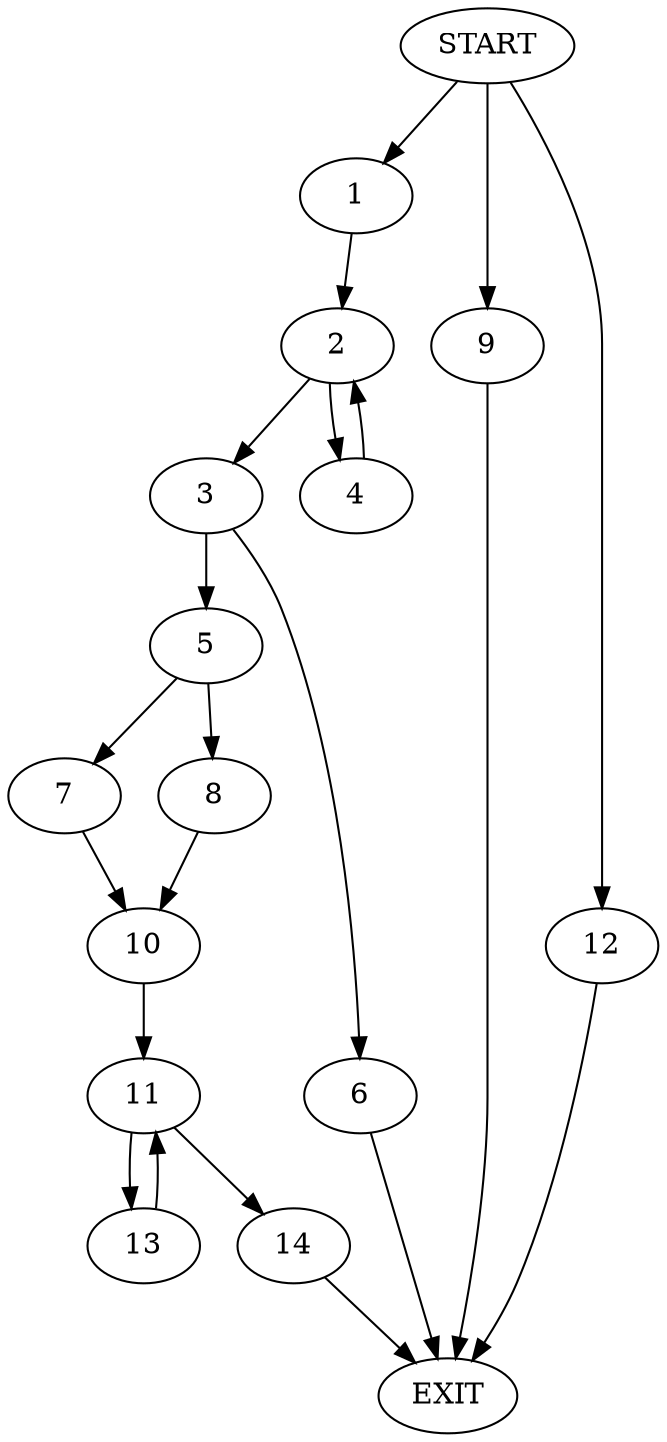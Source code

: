 digraph {
0 [label="START"]
15 [label="EXIT"]
0 -> 1
1 -> 2
2 -> 3
2 -> 4
3 -> 5
3 -> 6
4 -> 2
5 -> 7
5 -> 8
6 -> 15
0 -> 9
9 -> 15
7 -> 10
8 -> 10
10 -> 11
0 -> 12
12 -> 15
11 -> 13
11 -> 14
13 -> 11
14 -> 15
}
